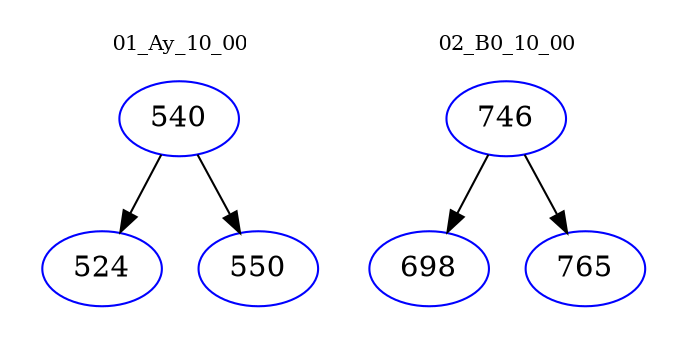 digraph{
subgraph cluster_0 {
color = white
label = "01_Ay_10_00";
fontsize=10;
T0_540 [label="540", color="blue"]
T0_540 -> T0_524 [color="black"]
T0_524 [label="524", color="blue"]
T0_540 -> T0_550 [color="black"]
T0_550 [label="550", color="blue"]
}
subgraph cluster_1 {
color = white
label = "02_B0_10_00";
fontsize=10;
T1_746 [label="746", color="blue"]
T1_746 -> T1_698 [color="black"]
T1_698 [label="698", color="blue"]
T1_746 -> T1_765 [color="black"]
T1_765 [label="765", color="blue"]
}
}
